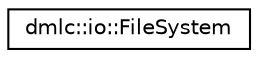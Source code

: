 digraph "Graphical Class Hierarchy"
{
 // LATEX_PDF_SIZE
  edge [fontname="Helvetica",fontsize="10",labelfontname="Helvetica",labelfontsize="10"];
  node [fontname="Helvetica",fontsize="10",shape=record];
  rankdir="LR";
  Node0 [label="dmlc::io::FileSystem",height=0.2,width=0.4,color="black", fillcolor="white", style="filled",URL="$classdmlc_1_1io_1_1FileSystem.html",tooltip="file system system interface"];
}
